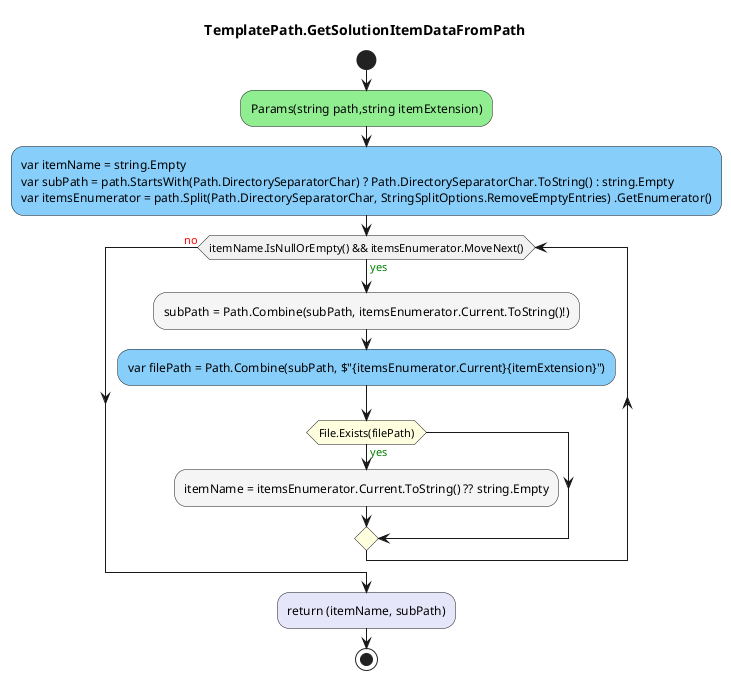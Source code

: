 @startuml TemplatePath.GetSolutionItemDataFromPath
title TemplatePath.GetSolutionItemDataFromPath
start
#LightGreen:Params(string path,string itemExtension);
#LightSkyBlue:var itemName = string.Empty\nvar subPath = path.StartsWith(Path.DirectorySeparatorChar) ? Path.DirectorySeparatorChar.ToString() : string.Empty\nvar itemsEnumerator = path.Split(Path.DirectorySeparatorChar, StringSplitOptions.RemoveEmptyEntries) .GetEnumerator();
while (itemName.IsNullOrEmpty() && itemsEnumerator.MoveNext()) is (<color:green>yes)
        #WhiteSmoke:subPath = Path.Combine(subPath, itemsEnumerator.Current.ToString()!);
        #LightSkyBlue:var filePath = Path.Combine(subPath, $"{itemsEnumerator.Current}{itemExtension}");
        #LightYellow:if (File.Exists(filePath)) then (<color:green>yes)
                #WhiteSmoke:itemName = itemsEnumerator.Current.ToString() ?? string.Empty;
        endif
endwhile (<color:red>no)
#Lavender:return (itemName, subPath);
stop
@enduml
